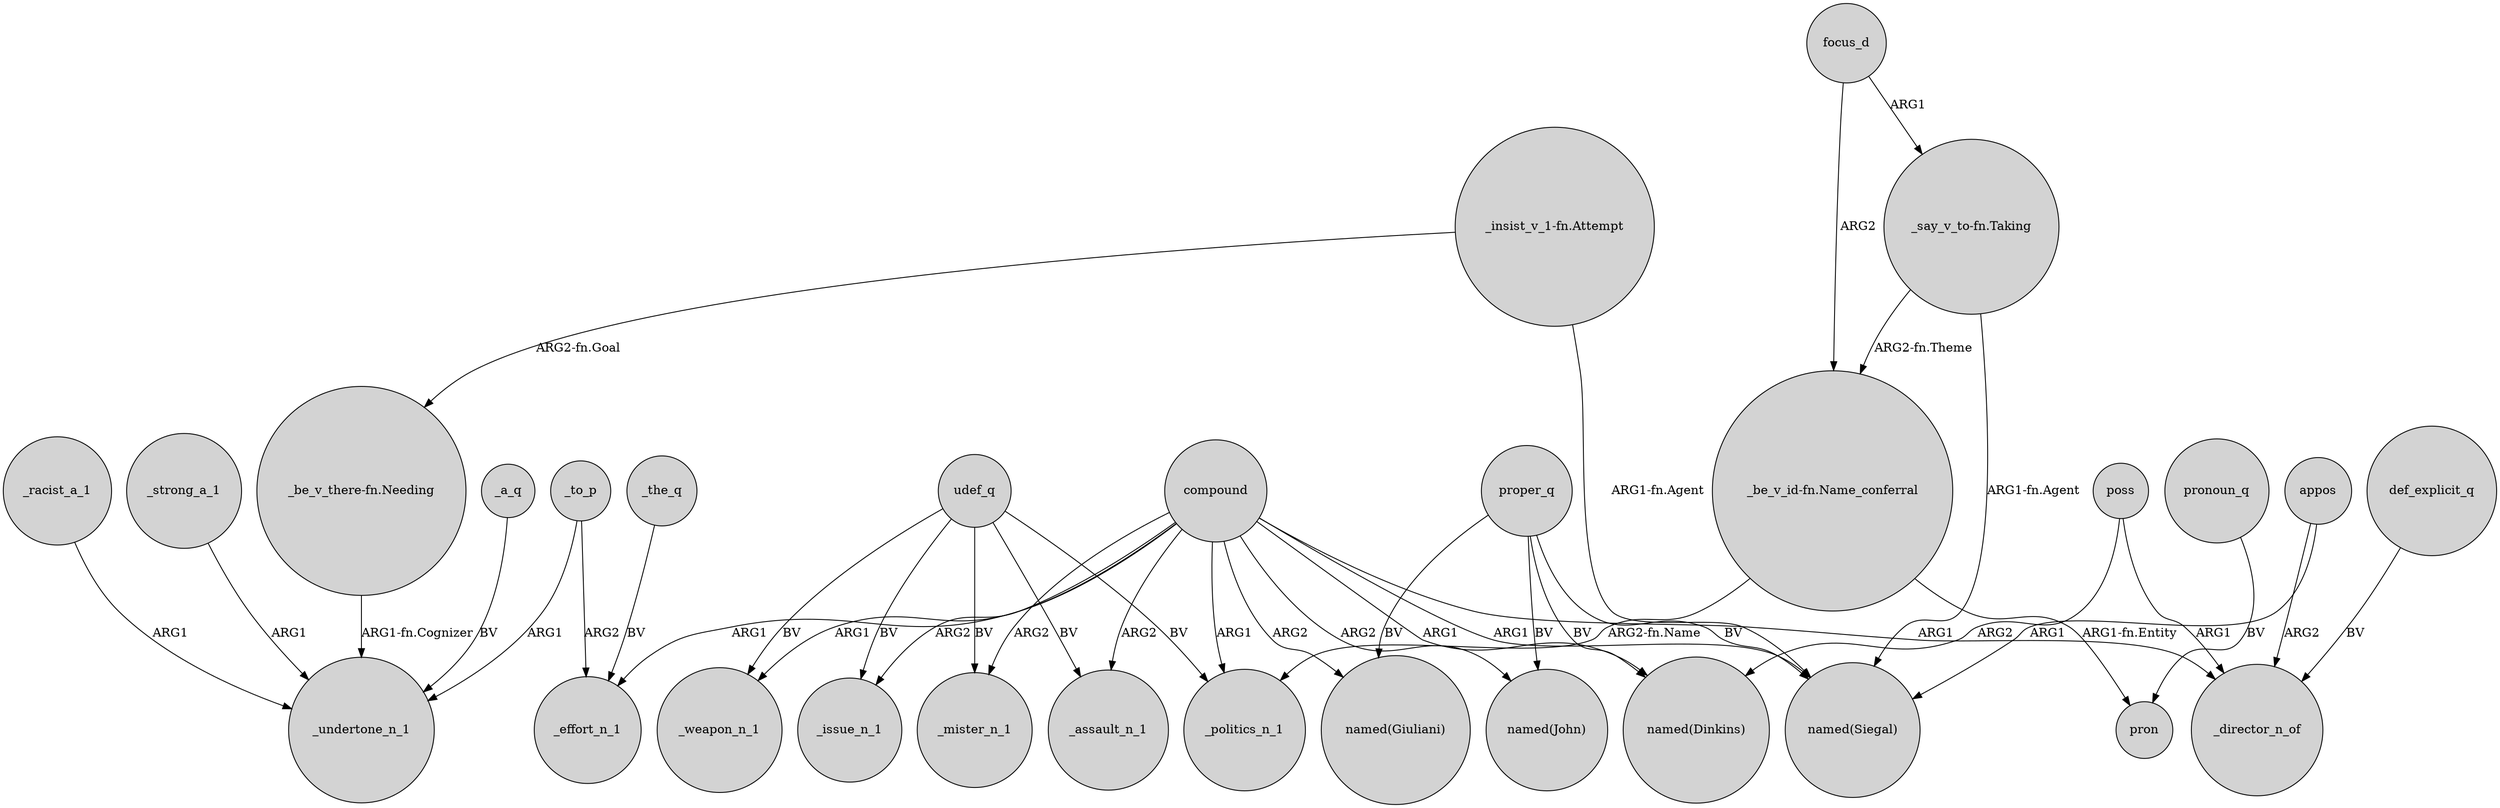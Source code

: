 digraph {
	node [shape=circle style=filled]
	"_insist_v_1-fn.Attempt" -> "_be_v_there-fn.Needing" [label="ARG2-fn.Goal"]
	udef_q -> _weapon_n_1 [label=BV]
	proper_q -> "named(Siegal)" [label=BV]
	compound -> "named(Giuliani)" [label=ARG2]
	compound -> _mister_n_1 [label=ARG2]
	def_explicit_q -> _director_n_of [label=BV]
	"_say_v_to-fn.Taking" -> "_be_v_id-fn.Name_conferral" [label="ARG2-fn.Theme"]
	udef_q -> _assault_n_1 [label=BV]
	focus_d -> "_say_v_to-fn.Taking" [label=ARG1]
	proper_q -> "named(Dinkins)" [label=BV]
	compound -> _politics_n_1 [label=ARG1]
	_to_p -> _undertone_n_1 [label=ARG1]
	compound -> _weapon_n_1 [label=ARG1]
	poss -> "named(Dinkins)" [label=ARG2]
	poss -> _director_n_of [label=ARG1]
	_to_p -> _effort_n_1 [label=ARG2]
	compound -> _effort_n_1 [label=ARG1]
	"_be_v_id-fn.Name_conferral" -> _politics_n_1 [label="ARG2-fn.Name"]
	_strong_a_1 -> _undertone_n_1 [label=ARG1]
	appos -> _director_n_of [label=ARG2]
	udef_q -> _mister_n_1 [label=BV]
	udef_q -> _politics_n_1 [label=BV]
	_a_q -> _undertone_n_1 [label=BV]
	pronoun_q -> pron [label=BV]
	"_say_v_to-fn.Taking" -> "named(Siegal)" [label="ARG1-fn.Agent"]
	"_be_v_there-fn.Needing" -> _undertone_n_1 [label="ARG1-fn.Cognizer"]
	appos -> "named(Siegal)" [label=ARG1]
	_racist_a_1 -> _undertone_n_1 [label=ARG1]
	compound -> "named(John)" [label=ARG2]
	compound -> "named(Dinkins)" [label=ARG1]
	compound -> _issue_n_1 [label=ARG2]
	proper_q -> "named(Giuliani)" [label=BV]
	"_be_v_id-fn.Name_conferral" -> pron [label="ARG1-fn.Entity"]
	udef_q -> _issue_n_1 [label=BV]
	compound -> _director_n_of [label=ARG1]
	compound -> "named(Siegal)" [label=ARG1]
	"_insist_v_1-fn.Attempt" -> "named(Siegal)" [label="ARG1-fn.Agent"]
	_the_q -> _effort_n_1 [label=BV]
	focus_d -> "_be_v_id-fn.Name_conferral" [label=ARG2]
	compound -> _assault_n_1 [label=ARG2]
	proper_q -> "named(John)" [label=BV]
}
